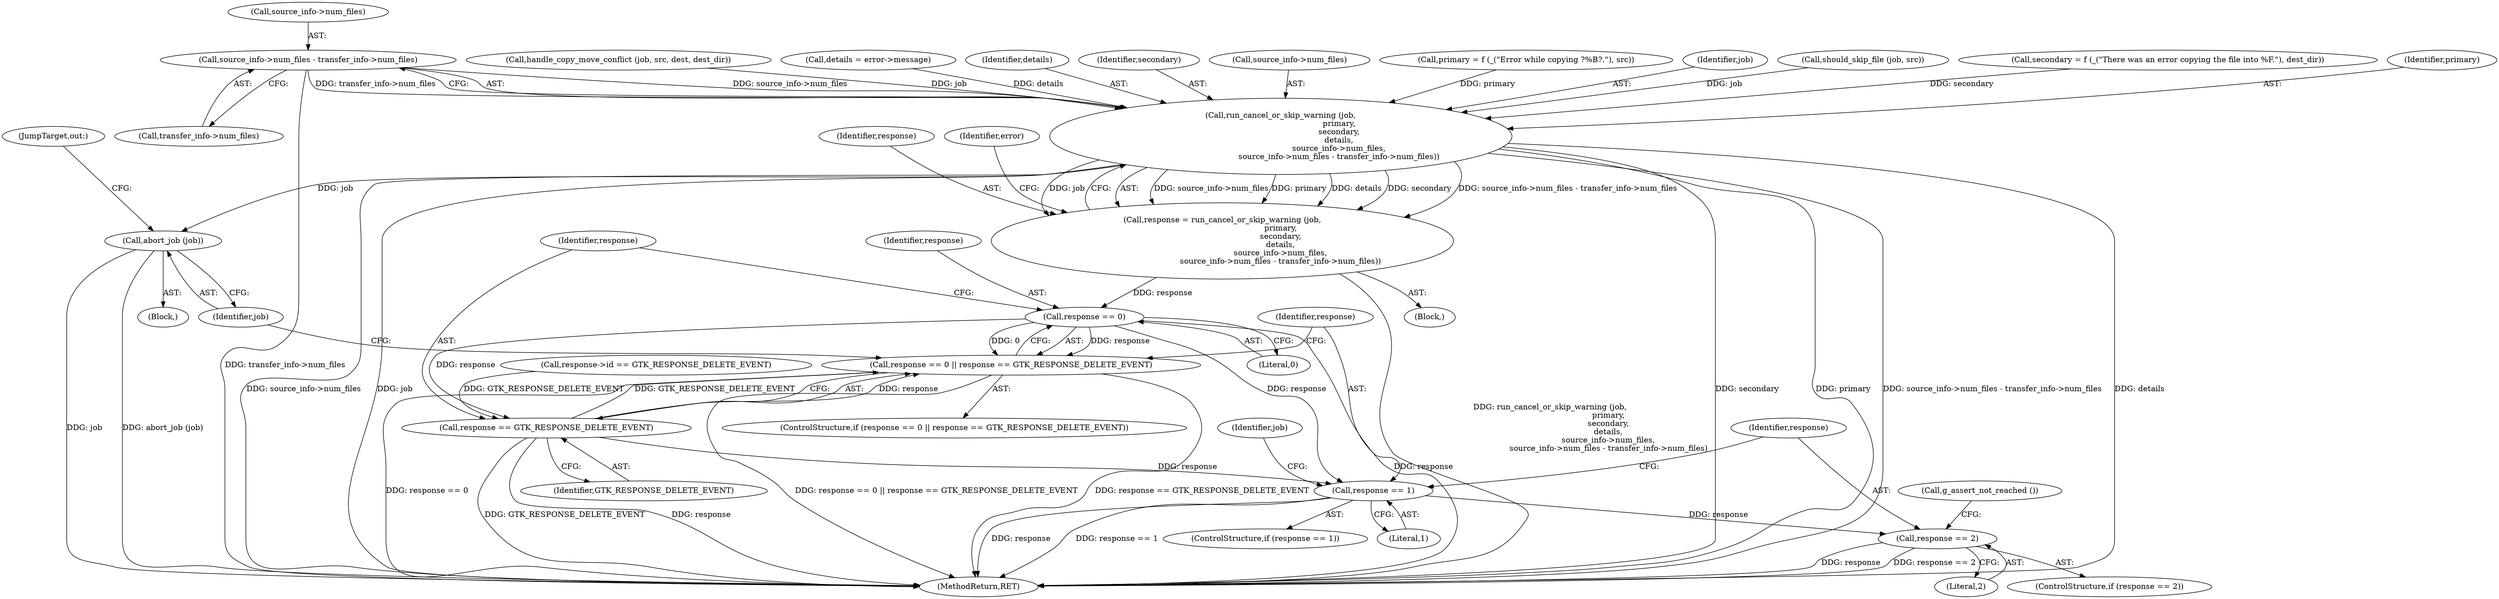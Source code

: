 digraph "0_nautilus_1630f53481f445ada0a455e9979236d31a8d3bb0_0@pointer" {
"1001067" [label="(Call,source_info->num_files - transfer_info->num_files)"];
"1001059" [label="(Call,run_cancel_or_skip_warning (job,\n                                               primary,\n                                               secondary,\n                                               details,\n                                               source_info->num_files,\n                                               source_info->num_files - transfer_info->num_files))"];
"1001057" [label="(Call,response = run_cancel_or_skip_warning (job,\n                                               primary,\n                                               secondary,\n                                               details,\n                                               source_info->num_files,\n                                               source_info->num_files - transfer_info->num_files))"];
"1001078" [label="(Call,response == 0)"];
"1001077" [label="(Call,response == 0 || response == GTK_RESPONSE_DELETE_EVENT)"];
"1001081" [label="(Call,response == GTK_RESPONSE_DELETE_EVENT)"];
"1001089" [label="(Call,response == 1)"];
"1001100" [label="(Call,response == 2)"];
"1001085" [label="(Call,abort_job (job))"];
"1001114" [label="(MethodReturn,RET)"];
"1001088" [label="(ControlStructure,if (response == 1))"];
"1001106" [label="(Call,g_assert_not_reached ())"];
"1000710" [label="(Call,handle_copy_move_conflict (job, src, dest, dest_dir))"];
"1001095" [label="(Identifier,job)"];
"1001052" [label="(Call,details = error->message)"];
"1001063" [label="(Identifier,details)"];
"1001099" [label="(ControlStructure,if (response == 2))"];
"1001071" [label="(Call,transfer_info->num_files)"];
"1001062" [label="(Identifier,secondary)"];
"1001089" [label="(Call,response == 1)"];
"1001082" [label="(Identifier,response)"];
"1001064" [label="(Call,source_info->num_files)"];
"1001058" [label="(Identifier,response)"];
"1001091" [label="(Literal,1)"];
"1001057" [label="(Call,response = run_cancel_or_skip_warning (job,\n                                               primary,\n                                               secondary,\n                                               details,\n                                               source_info->num_files,\n                                               source_info->num_files - transfer_info->num_files))"];
"1001080" [label="(Literal,0)"];
"1001075" [label="(Identifier,error)"];
"1001090" [label="(Identifier,response)"];
"1001078" [label="(Call,response == 0)"];
"1001102" [label="(Literal,2)"];
"1001079" [label="(Identifier,response)"];
"1001040" [label="(Call,primary = f (_(\"Error while copying ?%B?.\"), src))"];
"1001068" [label="(Call,source_info->num_files)"];
"1001083" [label="(Identifier,GTK_RESPONSE_DELETE_EVENT)"];
"1001084" [label="(Block,)"];
"1001031" [label="(Block,)"];
"1001101" [label="(Identifier,response)"];
"1001076" [label="(ControlStructure,if (response == 0 || response == GTK_RESPONSE_DELETE_EVENT))"];
"1001060" [label="(Identifier,job)"];
"1000167" [label="(Call,should_skip_file (job, src))"];
"1001085" [label="(Call,abort_job (job))"];
"1001046" [label="(Call,secondary = f (_(\"There was an error copying the file into %F.\"), dest_dir))"];
"1001061" [label="(Identifier,primary)"];
"1001067" [label="(Call,source_info->num_files - transfer_info->num_files)"];
"1001077" [label="(Call,response == 0 || response == GTK_RESPONSE_DELETE_EVENT)"];
"1000722" [label="(Call,response->id == GTK_RESPONSE_DELETE_EVENT)"];
"1001081" [label="(Call,response == GTK_RESPONSE_DELETE_EVENT)"];
"1001107" [label="(JumpTarget,out:)"];
"1001100" [label="(Call,response == 2)"];
"1001086" [label="(Identifier,job)"];
"1001059" [label="(Call,run_cancel_or_skip_warning (job,\n                                               primary,\n                                               secondary,\n                                               details,\n                                               source_info->num_files,\n                                               source_info->num_files - transfer_info->num_files))"];
"1001067" -> "1001059"  [label="AST: "];
"1001067" -> "1001071"  [label="CFG: "];
"1001068" -> "1001067"  [label="AST: "];
"1001071" -> "1001067"  [label="AST: "];
"1001059" -> "1001067"  [label="CFG: "];
"1001067" -> "1001114"  [label="DDG: transfer_info->num_files"];
"1001067" -> "1001059"  [label="DDG: source_info->num_files"];
"1001067" -> "1001059"  [label="DDG: transfer_info->num_files"];
"1001059" -> "1001057"  [label="AST: "];
"1001060" -> "1001059"  [label="AST: "];
"1001061" -> "1001059"  [label="AST: "];
"1001062" -> "1001059"  [label="AST: "];
"1001063" -> "1001059"  [label="AST: "];
"1001064" -> "1001059"  [label="AST: "];
"1001057" -> "1001059"  [label="CFG: "];
"1001059" -> "1001114"  [label="DDG: secondary"];
"1001059" -> "1001114"  [label="DDG: primary"];
"1001059" -> "1001114"  [label="DDG: source_info->num_files"];
"1001059" -> "1001114"  [label="DDG: details"];
"1001059" -> "1001114"  [label="DDG: job"];
"1001059" -> "1001114"  [label="DDG: source_info->num_files - transfer_info->num_files"];
"1001059" -> "1001057"  [label="DDG: source_info->num_files"];
"1001059" -> "1001057"  [label="DDG: primary"];
"1001059" -> "1001057"  [label="DDG: details"];
"1001059" -> "1001057"  [label="DDG: secondary"];
"1001059" -> "1001057"  [label="DDG: source_info->num_files - transfer_info->num_files"];
"1001059" -> "1001057"  [label="DDG: job"];
"1000167" -> "1001059"  [label="DDG: job"];
"1000710" -> "1001059"  [label="DDG: job"];
"1001040" -> "1001059"  [label="DDG: primary"];
"1001046" -> "1001059"  [label="DDG: secondary"];
"1001052" -> "1001059"  [label="DDG: details"];
"1001059" -> "1001085"  [label="DDG: job"];
"1001057" -> "1001031"  [label="AST: "];
"1001058" -> "1001057"  [label="AST: "];
"1001075" -> "1001057"  [label="CFG: "];
"1001057" -> "1001114"  [label="DDG: run_cancel_or_skip_warning (job,\n                                               primary,\n                                               secondary,\n                                               details,\n                                               source_info->num_files,\n                                               source_info->num_files - transfer_info->num_files)"];
"1001057" -> "1001078"  [label="DDG: response"];
"1001078" -> "1001077"  [label="AST: "];
"1001078" -> "1001080"  [label="CFG: "];
"1001079" -> "1001078"  [label="AST: "];
"1001080" -> "1001078"  [label="AST: "];
"1001082" -> "1001078"  [label="CFG: "];
"1001077" -> "1001078"  [label="CFG: "];
"1001078" -> "1001114"  [label="DDG: response"];
"1001078" -> "1001077"  [label="DDG: response"];
"1001078" -> "1001077"  [label="DDG: 0"];
"1001078" -> "1001081"  [label="DDG: response"];
"1001078" -> "1001089"  [label="DDG: response"];
"1001077" -> "1001076"  [label="AST: "];
"1001077" -> "1001081"  [label="CFG: "];
"1001081" -> "1001077"  [label="AST: "];
"1001086" -> "1001077"  [label="CFG: "];
"1001090" -> "1001077"  [label="CFG: "];
"1001077" -> "1001114"  [label="DDG: response == 0"];
"1001077" -> "1001114"  [label="DDG: response == 0 || response == GTK_RESPONSE_DELETE_EVENT"];
"1001077" -> "1001114"  [label="DDG: response == GTK_RESPONSE_DELETE_EVENT"];
"1001081" -> "1001077"  [label="DDG: response"];
"1001081" -> "1001077"  [label="DDG: GTK_RESPONSE_DELETE_EVENT"];
"1001081" -> "1001083"  [label="CFG: "];
"1001082" -> "1001081"  [label="AST: "];
"1001083" -> "1001081"  [label="AST: "];
"1001081" -> "1001114"  [label="DDG: GTK_RESPONSE_DELETE_EVENT"];
"1001081" -> "1001114"  [label="DDG: response"];
"1000722" -> "1001081"  [label="DDG: GTK_RESPONSE_DELETE_EVENT"];
"1001081" -> "1001089"  [label="DDG: response"];
"1001089" -> "1001088"  [label="AST: "];
"1001089" -> "1001091"  [label="CFG: "];
"1001090" -> "1001089"  [label="AST: "];
"1001091" -> "1001089"  [label="AST: "];
"1001095" -> "1001089"  [label="CFG: "];
"1001101" -> "1001089"  [label="CFG: "];
"1001089" -> "1001114"  [label="DDG: response == 1"];
"1001089" -> "1001114"  [label="DDG: response"];
"1001089" -> "1001100"  [label="DDG: response"];
"1001100" -> "1001099"  [label="AST: "];
"1001100" -> "1001102"  [label="CFG: "];
"1001101" -> "1001100"  [label="AST: "];
"1001102" -> "1001100"  [label="AST: "];
"1001106" -> "1001100"  [label="CFG: "];
"1001100" -> "1001114"  [label="DDG: response == 2"];
"1001100" -> "1001114"  [label="DDG: response"];
"1001085" -> "1001084"  [label="AST: "];
"1001085" -> "1001086"  [label="CFG: "];
"1001086" -> "1001085"  [label="AST: "];
"1001107" -> "1001085"  [label="CFG: "];
"1001085" -> "1001114"  [label="DDG: job"];
"1001085" -> "1001114"  [label="DDG: abort_job (job)"];
}
